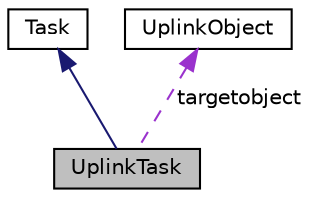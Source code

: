 digraph "UplinkTask"
{
 // LATEX_PDF_SIZE
  edge [fontname="Helvetica",fontsize="10",labelfontname="Helvetica",labelfontsize="10"];
  node [fontname="Helvetica",fontsize="10",shape=record];
  Node1 [label="UplinkTask",height=0.2,width=0.4,color="black", fillcolor="grey75", style="filled", fontcolor="black",tooltip=" "];
  Node2 -> Node1 [dir="back",color="midnightblue",fontsize="10",style="solid"];
  Node2 [label="Task",height=0.2,width=0.4,color="black", fillcolor="white", style="filled",URL="$classTask.html",tooltip="Base Task Class."];
  Node3 -> Node1 [dir="back",color="darkorchid3",fontsize="10",style="dashed",label=" targetobject" ];
  Node3 [label="UplinkObject",height=0.2,width=0.4,color="black", fillcolor="white", style="filled",URL="$classUplinkObject.html",tooltip="UplinkObject base class."];
}

